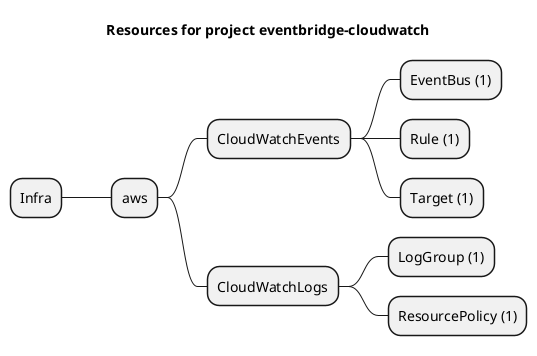 @startmindmap
title Resources for project eventbridge-cloudwatch
skinparam monochrome true
+ Infra
++ aws
+++ CloudWatchEvents
++++ EventBus (1)
++++ Rule (1)
++++ Target (1)
+++ CloudWatchLogs
++++ LogGroup (1)
++++ ResourcePolicy (1)
@endmindmap